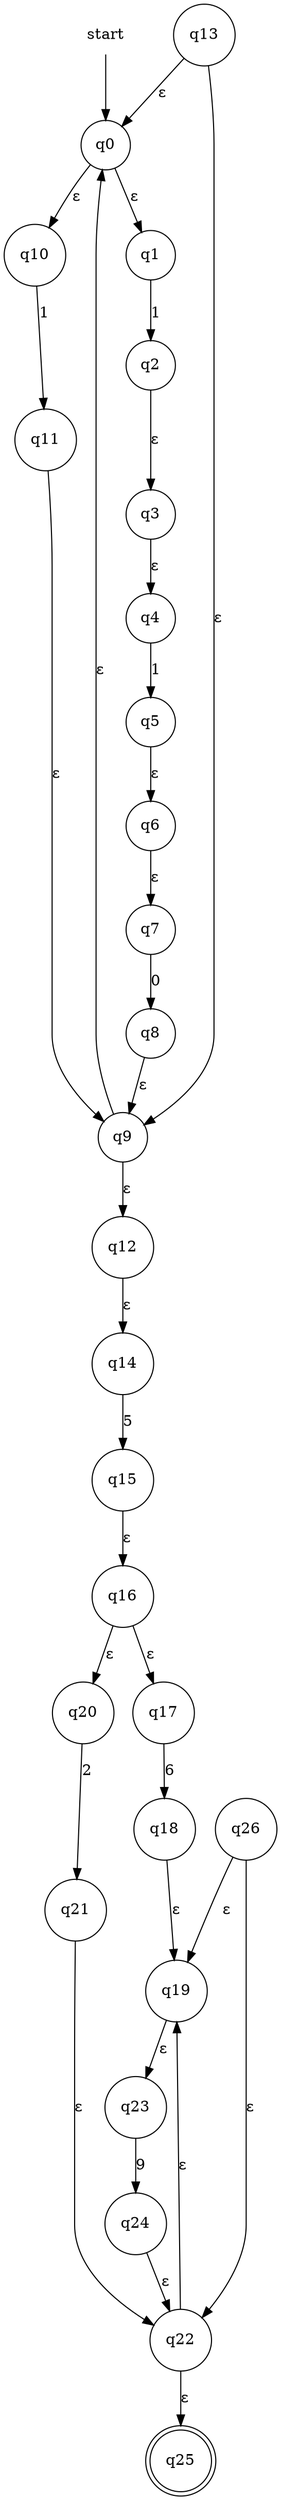 digraph automaton {
    node [shape=none]; start;
    node [shape=doublecircle]; "q25";
    node [shape=circle];
    start -> "q0";
    "q0" -> "q1" [label="&epsilon;"];
    "q0" -> "q10" [label="&epsilon;"];
    "q1" -> "q2" [label="1"];
    "q2" -> "q3" [label="&epsilon;"];
    "q3" -> "q4" [label="&epsilon;"];
    "q4" -> "q5" [label="1"];
    "q5" -> "q6" [label="&epsilon;"];
    "q6" -> "q7" [label="&epsilon;"];
    "q7" -> "q8" [label="0"];
    "q8" -> "q9" [label="&epsilon;"];
    "q9" -> "q0" [label="&epsilon;"];
    "q9" -> "q12" [label="&epsilon;"];
    "q10" -> "q11" [label="1"];
    "q11" -> "q9" [label="&epsilon;"];
    "q12" -> "q14" [label="&epsilon;"];
    "q13" -> "q0" [label="&epsilon;"];
    "q13" -> "q9" [label="&epsilon;"];
    "q14" -> "q15" [label="5"];
    "q15" -> "q16" [label="&epsilon;"];
    "q16" -> "q17" [label="&epsilon;"];
    "q16" -> "q20" [label="&epsilon;"];
    "q17" -> "q18" [label="6"];
    "q18" -> "q19" [label="&epsilon;"];
    "q19" -> "q23" [label="&epsilon;"];
    "q20" -> "q21" [label="2"];
    "q21" -> "q22" [label="&epsilon;"];
    "q22" -> "q19" [label="&epsilon;"];
    "q22" -> "q25" [label="&epsilon;"];
    "q23" -> "q24" [label="9"];
    "q24" -> "q22" [label="&epsilon;"];
    "q26" -> "q19" [label="&epsilon;"];
    "q26" -> "q22" [label="&epsilon;"];
}
